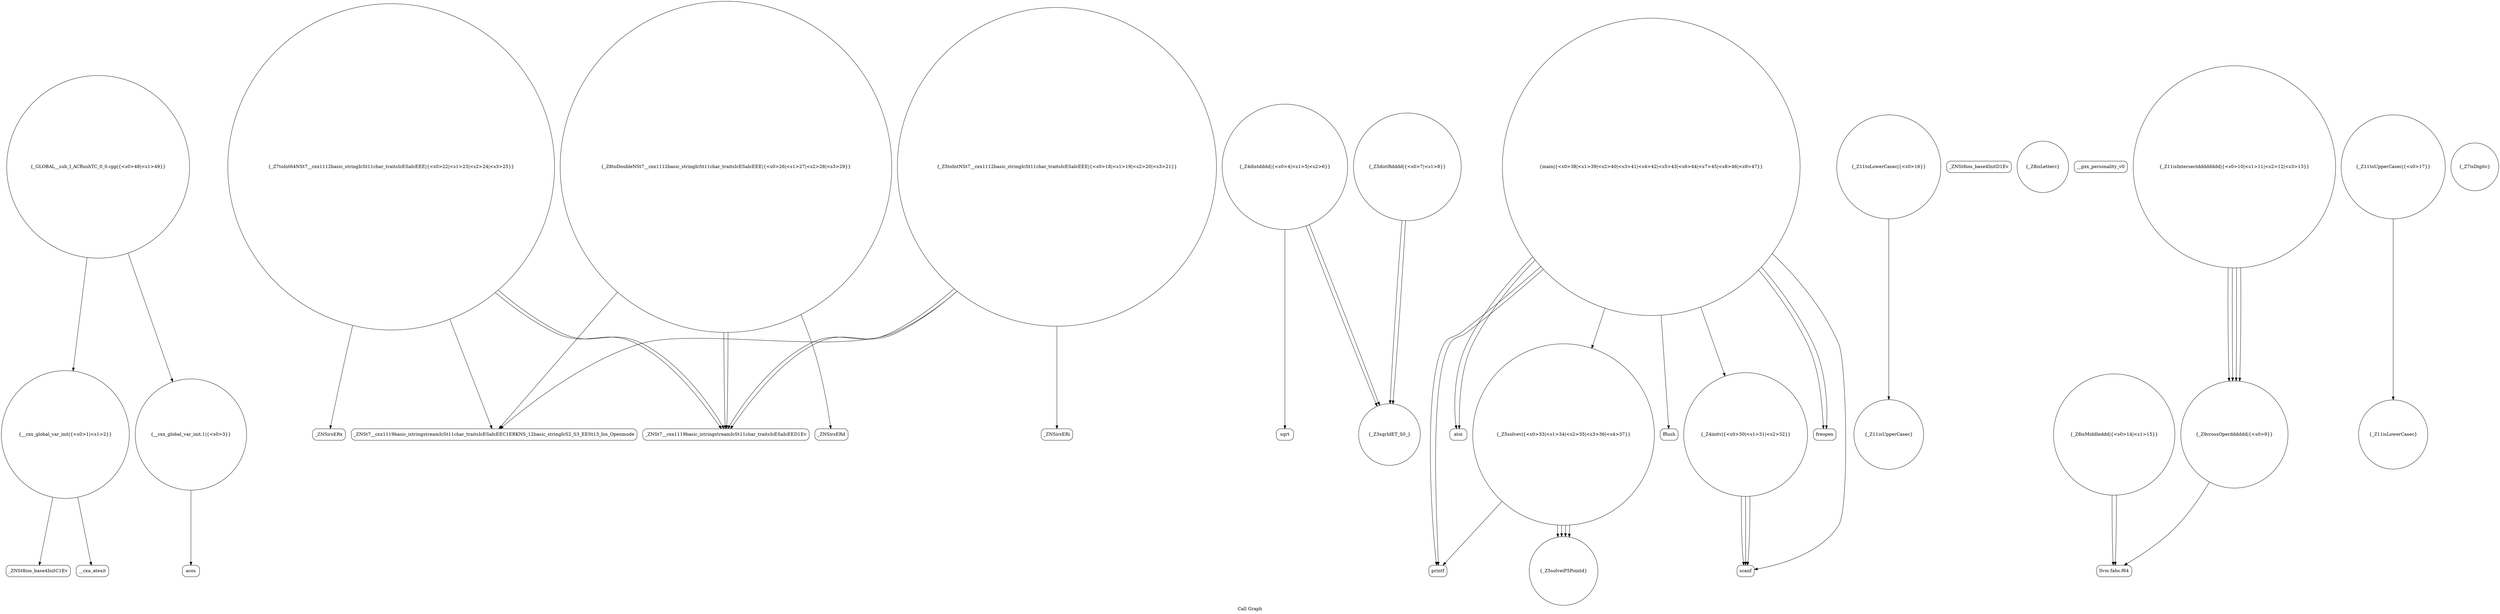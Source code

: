digraph "Call Graph" {
	label="Call Graph";

	Node0x55b3165e7b50 [shape=record,shape=circle,label="{__cxx_global_var_init|{<s0>1|<s1>2}}"];
	Node0x55b3165e7b50:s0 -> Node0x55b3165e7bd0[color=black];
	Node0x55b3165e7b50:s1 -> Node0x55b3166cff30[color=black];
	Node0x55b3166d0ab0 [shape=record,shape=Mrecord,label="{_ZNSirsERx}"];
	Node0x55b3166d0130 [shape=record,shape=Mrecord,label="{sqrt}"];
	Node0x55b3166d0e30 [shape=record,shape=Mrecord,label="{printf}"];
	Node0x55b3166d04b0 [shape=record,shape=circle,label="{_Z11isUpperCasec}"];
	Node0x55b3166d0830 [shape=record,shape=Mrecord,label="{_ZNSt7__cxx1119basic_istringstreamIcSt11char_traitsIcESaIcEEC1ERKNS_12basic_stringIcS2_S3_EESt13_Ios_Openmode}"];
	Node0x55b3166cfeb0 [shape=record,shape=Mrecord,label="{_ZNSt8ios_base4InitD1Ev}"];
	Node0x55b3166d0bb0 [shape=record,shape=Mrecord,label="{_ZNSirsERd}"];
	Node0x55b3166d0230 [shape=record,shape=circle,label="{_Z5distRdddd|{<s0>7|<s1>8}}"];
	Node0x55b3166d0230:s0 -> Node0x55b3166d01b0[color=black];
	Node0x55b3166d0230:s1 -> Node0x55b3166d01b0[color=black];
	Node0x55b3166d0f30 [shape=record,shape=Mrecord,label="{atoi}"];
	Node0x55b3166d05b0 [shape=record,shape=circle,label="{_Z8isLetterc}"];
	Node0x55b3166d0930 [shape=record,shape=Mrecord,label="{__gxx_personality_v0}"];
	Node0x55b3166cffb0 [shape=record,shape=circle,label="{__cxx_global_var_init.1|{<s0>3}}"];
	Node0x55b3166cffb0:s0 -> Node0x55b3166d0030[color=black];
	Node0x55b3166d0cb0 [shape=record,shape=Mrecord,label="{scanf}"];
	Node0x55b3166d0330 [shape=record,shape=Mrecord,label="{llvm.fabs.f64}"];
	Node0x55b3166d1030 [shape=record,shape=Mrecord,label="{fflush}"];
	Node0x55b3166d06b0 [shape=record,shape=circle,label="{_Z11toLowerCasec|{<s0>16}}"];
	Node0x55b3166d06b0:s0 -> Node0x55b3166d04b0[color=black];
	Node0x55b3166d0a30 [shape=record,shape=circle,label="{_Z7toInt64NSt7__cxx1112basic_stringIcSt11char_traitsIcESaIcEEE|{<s0>22|<s1>23|<s2>24|<s3>25}}"];
	Node0x55b3166d0a30:s0 -> Node0x55b3166d0830[color=black];
	Node0x55b3166d0a30:s1 -> Node0x55b3166d0ab0[color=black];
	Node0x55b3166d0a30:s2 -> Node0x55b3166d09b0[color=black];
	Node0x55b3166d0a30:s3 -> Node0x55b3166d09b0[color=black];
	Node0x55b3166d00b0 [shape=record,shape=circle,label="{_Z4distdddd|{<s0>4|<s1>5|<s2>6}}"];
	Node0x55b3166d00b0:s0 -> Node0x55b3166d01b0[color=black];
	Node0x55b3166d00b0:s1 -> Node0x55b3166d01b0[color=black];
	Node0x55b3166d00b0:s2 -> Node0x55b3166d0130[color=black];
	Node0x55b3166d0db0 [shape=record,shape=circle,label="{_Z5solvev|{<s0>33|<s1>34|<s2>35|<s3>36|<s4>37}}"];
	Node0x55b3166d0db0:s0 -> Node0x55b3166d0d30[color=black];
	Node0x55b3166d0db0:s1 -> Node0x55b3166d0d30[color=black];
	Node0x55b3166d0db0:s2 -> Node0x55b3166d0d30[color=black];
	Node0x55b3166d0db0:s3 -> Node0x55b3166d0d30[color=black];
	Node0x55b3166d0db0:s4 -> Node0x55b3166d0e30[color=black];
	Node0x55b3166d0430 [shape=record,shape=circle,label="{_Z8isMiddleddd|{<s0>14|<s1>15}}"];
	Node0x55b3166d0430:s0 -> Node0x55b3166d0330[color=black];
	Node0x55b3166d0430:s1 -> Node0x55b3166d0330[color=black];
	Node0x55b3166d07b0 [shape=record,shape=circle,label="{_Z5toIntNSt7__cxx1112basic_stringIcSt11char_traitsIcESaIcEEE|{<s0>18|<s1>19|<s2>20|<s3>21}}"];
	Node0x55b3166d07b0:s0 -> Node0x55b3166d0830[color=black];
	Node0x55b3166d07b0:s1 -> Node0x55b3166d08b0[color=black];
	Node0x55b3166d07b0:s2 -> Node0x55b3166d09b0[color=black];
	Node0x55b3166d07b0:s3 -> Node0x55b3166d09b0[color=black];
	Node0x55b3165e7bd0 [shape=record,shape=Mrecord,label="{_ZNSt8ios_base4InitC1Ev}"];
	Node0x55b3166d0b30 [shape=record,shape=circle,label="{_Z8toDoubleNSt7__cxx1112basic_stringIcSt11char_traitsIcESaIcEEE|{<s0>26|<s1>27|<s2>28|<s3>29}}"];
	Node0x55b3166d0b30:s0 -> Node0x55b3166d0830[color=black];
	Node0x55b3166d0b30:s1 -> Node0x55b3166d0bb0[color=black];
	Node0x55b3166d0b30:s2 -> Node0x55b3166d09b0[color=black];
	Node0x55b3166d0b30:s3 -> Node0x55b3166d09b0[color=black];
	Node0x55b3166d01b0 [shape=record,shape=circle,label="{_Z3sqrIdET_S0_}"];
	Node0x55b3166d0eb0 [shape=record,shape=circle,label="{main|{<s0>38|<s1>39|<s2>40|<s3>41|<s4>42|<s5>43|<s6>44|<s7>45|<s8>46|<s9>47}}"];
	Node0x55b3166d0eb0:s0 -> Node0x55b3166d0f30[color=black];
	Node0x55b3166d0eb0:s1 -> Node0x55b3166d0f30[color=black];
	Node0x55b3166d0eb0:s2 -> Node0x55b3166d0e30[color=black];
	Node0x55b3166d0eb0:s3 -> Node0x55b3166d0fb0[color=black];
	Node0x55b3166d0eb0:s4 -> Node0x55b3166d0fb0[color=black];
	Node0x55b3166d0eb0:s5 -> Node0x55b3166d0cb0[color=black];
	Node0x55b3166d0eb0:s6 -> Node0x55b3166d0c30[color=black];
	Node0x55b3166d0eb0:s7 -> Node0x55b3166d0e30[color=black];
	Node0x55b3166d0eb0:s8 -> Node0x55b3166d0db0[color=black];
	Node0x55b3166d0eb0:s9 -> Node0x55b3166d1030[color=black];
	Node0x55b3166d0530 [shape=record,shape=circle,label="{_Z11isLowerCasec}"];
	Node0x55b3166d08b0 [shape=record,shape=Mrecord,label="{_ZNSirsERi}"];
	Node0x55b3166cff30 [shape=record,shape=Mrecord,label="{__cxa_atexit}"];
	Node0x55b3166d0c30 [shape=record,shape=circle,label="{_Z4initv|{<s0>30|<s1>31|<s2>32}}"];
	Node0x55b3166d0c30:s0 -> Node0x55b3166d0cb0[color=black];
	Node0x55b3166d0c30:s1 -> Node0x55b3166d0cb0[color=black];
	Node0x55b3166d0c30:s2 -> Node0x55b3166d0cb0[color=black];
	Node0x55b3166d02b0 [shape=record,shape=circle,label="{_Z9crossOperdddddd|{<s0>9}}"];
	Node0x55b3166d02b0:s0 -> Node0x55b3166d0330[color=black];
	Node0x55b3166d0fb0 [shape=record,shape=Mrecord,label="{freopen}"];
	Node0x55b3166d0630 [shape=record,shape=circle,label="{_Z7isDigitc}"];
	Node0x55b3166d09b0 [shape=record,shape=Mrecord,label="{_ZNSt7__cxx1119basic_istringstreamIcSt11char_traitsIcESaIcEED1Ev}"];
	Node0x55b3166d0030 [shape=record,shape=Mrecord,label="{acos}"];
	Node0x55b3166d0d30 [shape=record,shape=circle,label="{_Z5solveiP5Pointd}"];
	Node0x55b3166d03b0 [shape=record,shape=circle,label="{_Z11isIntersectdddddddd|{<s0>10|<s1>11|<s2>12|<s3>13}}"];
	Node0x55b3166d03b0:s0 -> Node0x55b3166d02b0[color=black];
	Node0x55b3166d03b0:s1 -> Node0x55b3166d02b0[color=black];
	Node0x55b3166d03b0:s2 -> Node0x55b3166d02b0[color=black];
	Node0x55b3166d03b0:s3 -> Node0x55b3166d02b0[color=black];
	Node0x55b3166d10b0 [shape=record,shape=circle,label="{_GLOBAL__sub_I_ACRushTC_0_0.cpp|{<s0>48|<s1>49}}"];
	Node0x55b3166d10b0:s0 -> Node0x55b3165e7b50[color=black];
	Node0x55b3166d10b0:s1 -> Node0x55b3166cffb0[color=black];
	Node0x55b3166d0730 [shape=record,shape=circle,label="{_Z11toUpperCasec|{<s0>17}}"];
	Node0x55b3166d0730:s0 -> Node0x55b3166d0530[color=black];
}
